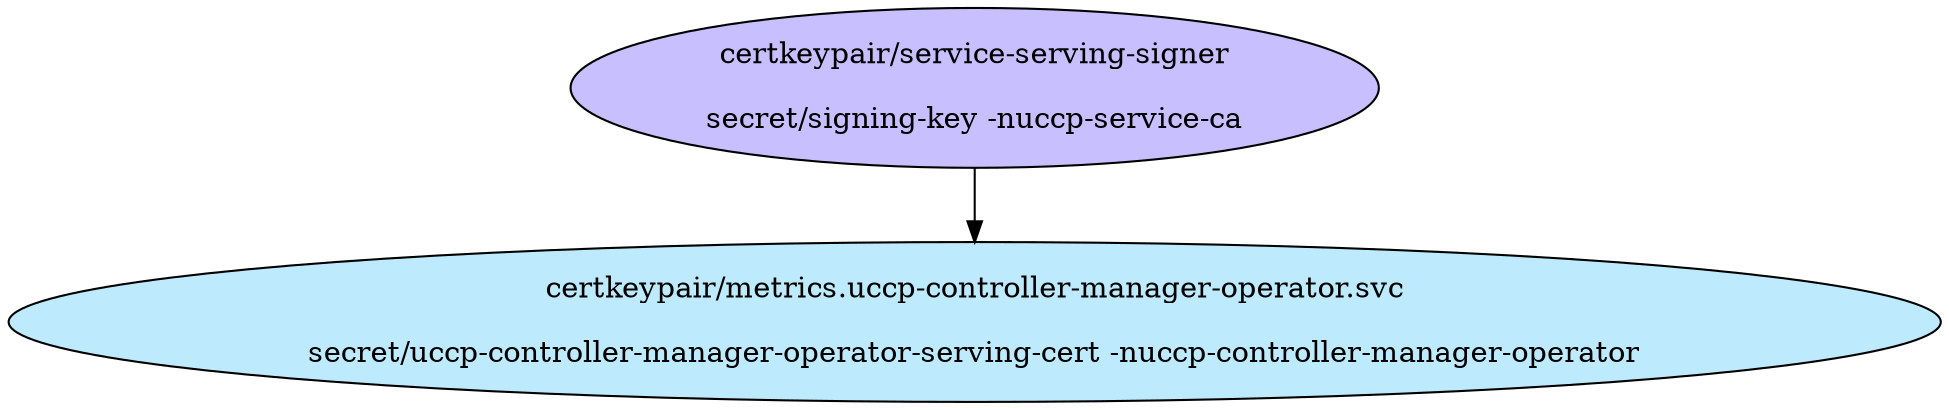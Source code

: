 digraph "Local Certificate" {
  // Node definitions.
  1 [
    label="certkeypair/service-serving-signer\n\nsecret/signing-key -nuccp-service-ca\n"
    style=filled
    fillcolor="#c7bfff"
  ];
  45 [
    label="certkeypair/metrics.uccp-controller-manager-operator.svc\n\nsecret/uccp-controller-manager-operator-serving-cert -nuccp-controller-manager-operator\n"
    style=filled
    fillcolor="#bdebfd"
  ];

  // Edge definitions.
  1 -> 45;
}
